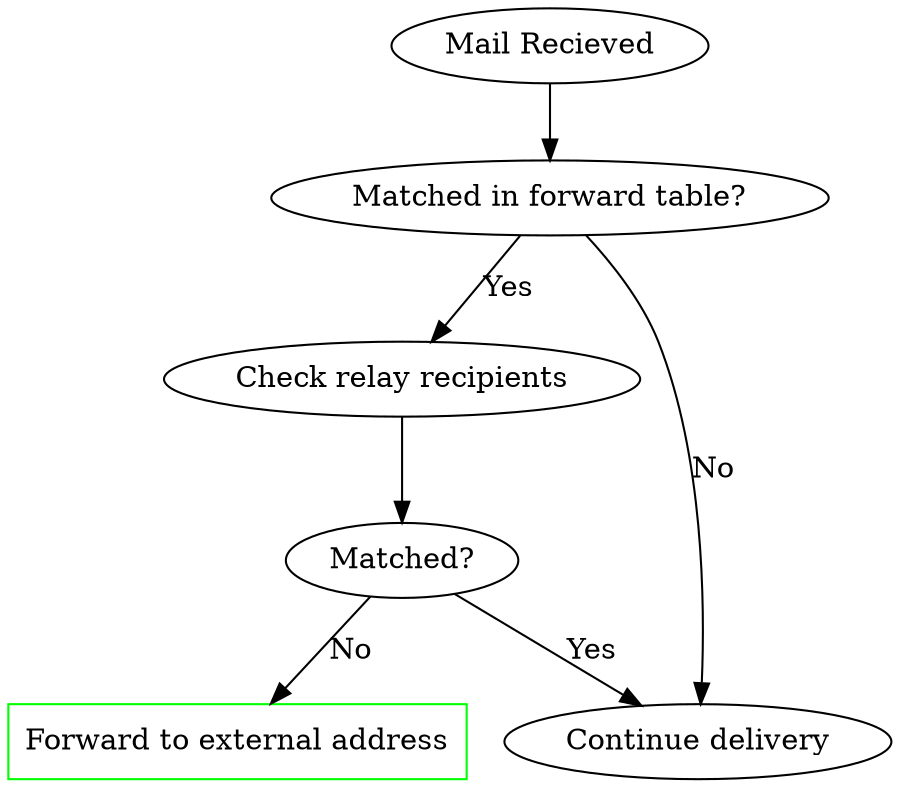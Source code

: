 digraph "NP" {
    "Mail Recieved" -> "Matched in forward table?"
    "Matched in forward table?" -> "Check relay recipients" [label="Yes"]
    "Matched in forward table?" -> "Continue delivery" [label="No"]
    "Check relay recipients" -> "Matched?"
    "Matched?" -> "Continue delivery" [label="Yes"]
    "Matched?" -> "Forward to external address" [label="No"]
    "Forward to external address" [color=Green, shape=box]
}

